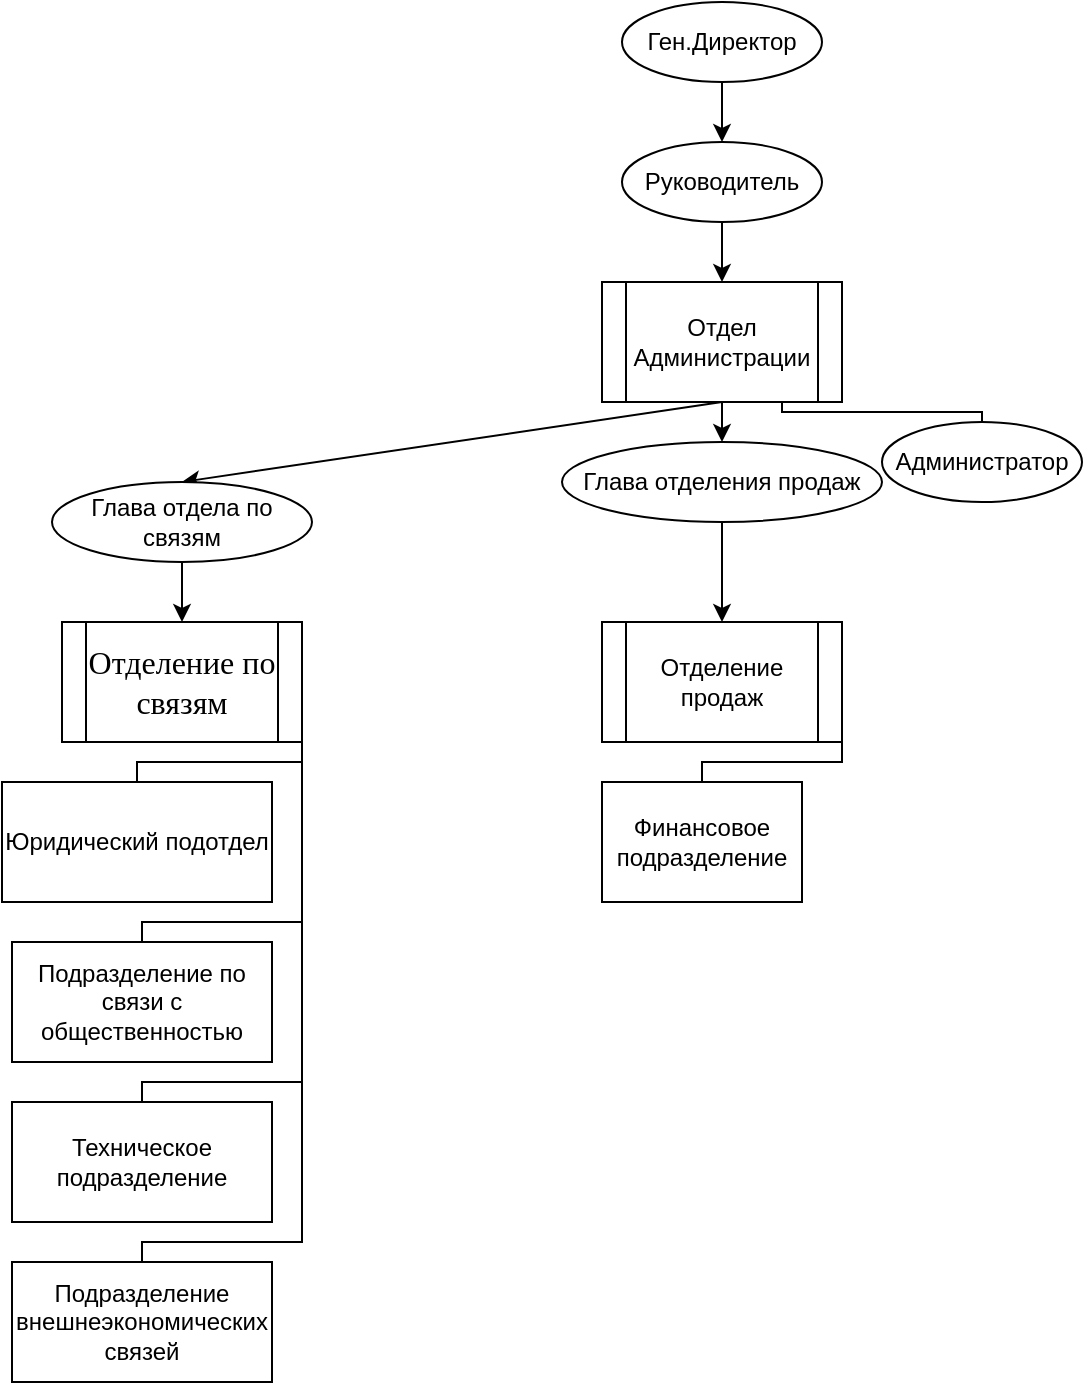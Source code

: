 <mxfile version="17.5.0" type="github">
  <diagram id="prtHgNgQTEPvFCAcTncT" name="Page-1">
    <mxGraphModel dx="2062" dy="1149" grid="1" gridSize="10" guides="1" tooltips="1" connect="1" arrows="1" fold="1" page="1" pageScale="1" pageWidth="827" pageHeight="1169" math="0" shadow="0">
      <root>
        <mxCell id="0" />
        <mxCell id="1" parent="0" />
        <mxCell id="g4tMTxfur85LVjZrd7F_-3" value="" style="endArrow=classic;html=1;rounded=0;entryX=0.5;entryY=0;entryDx=0;entryDy=0;exitX=0.5;exitY=1;exitDx=0;exitDy=0;" edge="1" parent="1" source="g4tMTxfur85LVjZrd7F_-17" target="g4tMTxfur85LVjZrd7F_-19">
          <mxGeometry width="50" height="50" relative="1" as="geometry">
            <mxPoint x="390" y="90" as="sourcePoint" />
            <mxPoint x="390" y="130" as="targetPoint" />
          </mxGeometry>
        </mxCell>
        <mxCell id="g4tMTxfur85LVjZrd7F_-6" value="Отдел Администрации" style="shape=process;whiteSpace=wrap;html=1;backgroundOutline=1;" vertex="1" parent="1">
          <mxGeometry x="330" y="230" width="120" height="60" as="geometry" />
        </mxCell>
        <mxCell id="g4tMTxfur85LVjZrd7F_-7" value="" style="endArrow=classic;html=1;rounded=0;exitX=0.5;exitY=1;exitDx=0;exitDy=0;entryX=0.5;entryY=0;entryDx=0;entryDy=0;" edge="1" parent="1" source="g4tMTxfur85LVjZrd7F_-19" target="g4tMTxfur85LVjZrd7F_-6">
          <mxGeometry width="50" height="50" relative="1" as="geometry">
            <mxPoint x="390" y="190" as="sourcePoint" />
            <mxPoint x="440" y="200" as="targetPoint" />
          </mxGeometry>
        </mxCell>
        <mxCell id="g4tMTxfur85LVjZrd7F_-9" value="" style="edgeStyle=elbowEdgeStyle;elbow=vertical;startArrow=none;endArrow=none;rounded=0;exitX=0.75;exitY=1;exitDx=0;exitDy=0;" edge="1" parent="1" source="g4tMTxfur85LVjZrd7F_-6">
          <mxGeometry relative="1" as="geometry">
            <mxPoint x="460" y="290" as="sourcePoint" />
            <mxPoint x="520" y="300" as="targetPoint" />
          </mxGeometry>
        </mxCell>
        <mxCell id="g4tMTxfur85LVjZrd7F_-10" value="Отделение продаж" style="shape=process;whiteSpace=wrap;html=1;backgroundOutline=1;" vertex="1" parent="1">
          <mxGeometry x="330" y="400" width="120" height="60" as="geometry" />
        </mxCell>
        <mxCell id="g4tMTxfur85LVjZrd7F_-11" value="" style="endArrow=classic;html=1;rounded=0;exitX=0.5;exitY=1;exitDx=0;exitDy=0;entryX=0.5;entryY=0;entryDx=0;entryDy=0;" edge="1" parent="1" source="g4tMTxfur85LVjZrd7F_-6" target="g4tMTxfur85LVjZrd7F_-23">
          <mxGeometry width="50" height="50" relative="1" as="geometry">
            <mxPoint x="370" y="380" as="sourcePoint" />
            <mxPoint x="420" y="330" as="targetPoint" />
          </mxGeometry>
        </mxCell>
        <mxCell id="g4tMTxfur85LVjZrd7F_-12" value="&lt;span style=&quot;font-size: 12pt ; font-family: &amp;#34;times new roman&amp;#34; , &amp;#34;serif&amp;#34; ; background: white&quot;&gt;Отделение по связям&lt;/span&gt;" style="shape=process;whiteSpace=wrap;html=1;backgroundOutline=1;" vertex="1" parent="1">
          <mxGeometry x="60" y="400" width="120" height="60" as="geometry" />
        </mxCell>
        <mxCell id="g4tMTxfur85LVjZrd7F_-13" value="" style="endArrow=classic;html=1;rounded=0;exitX=0.5;exitY=1;exitDx=0;exitDy=0;entryX=0.5;entryY=0;entryDx=0;entryDy=0;" edge="1" parent="1" source="g4tMTxfur85LVjZrd7F_-6" target="g4tMTxfur85LVjZrd7F_-21">
          <mxGeometry width="50" height="50" relative="1" as="geometry">
            <mxPoint x="330" y="390" as="sourcePoint" />
            <mxPoint x="380" y="340" as="targetPoint" />
          </mxGeometry>
        </mxCell>
        <mxCell id="g4tMTxfur85LVjZrd7F_-14" value="Юридический подотдел" style="whiteSpace=wrap;html=1;align=center;verticalAlign=middle;treeFolding=1;treeMoving=1;newEdgeStyle={&quot;edgeStyle&quot;:&quot;elbowEdgeStyle&quot;,&quot;startArrow&quot;:&quot;none&quot;,&quot;endArrow&quot;:&quot;none&quot;};" vertex="1" parent="1">
          <mxGeometry x="30" y="480" width="135" height="60" as="geometry" />
        </mxCell>
        <mxCell id="g4tMTxfur85LVjZrd7F_-15" value="" style="edgeStyle=elbowEdgeStyle;elbow=vertical;startArrow=none;endArrow=none;rounded=0;exitX=1;exitY=1;exitDx=0;exitDy=0;" edge="1" target="g4tMTxfur85LVjZrd7F_-14" parent="1" source="g4tMTxfur85LVjZrd7F_-12">
          <mxGeometry relative="1" as="geometry">
            <mxPoint x="80" y="500" as="sourcePoint" />
          </mxGeometry>
        </mxCell>
        <mxCell id="g4tMTxfur85LVjZrd7F_-16" value="Администратор" style="ellipse;whiteSpace=wrap;html=1;align=center;newEdgeStyle={&quot;edgeStyle&quot;:&quot;entityRelationEdgeStyle&quot;,&quot;startArrow&quot;:&quot;none&quot;,&quot;endArrow&quot;:&quot;none&quot;,&quot;segment&quot;:10,&quot;curved&quot;:1};treeFolding=1;treeMoving=1;" vertex="1" parent="1">
          <mxGeometry x="470" y="300" width="100" height="40" as="geometry" />
        </mxCell>
        <mxCell id="g4tMTxfur85LVjZrd7F_-17" value="Ген.Директор" style="ellipse;whiteSpace=wrap;html=1;align=center;newEdgeStyle={&quot;edgeStyle&quot;:&quot;entityRelationEdgeStyle&quot;,&quot;startArrow&quot;:&quot;none&quot;,&quot;endArrow&quot;:&quot;none&quot;,&quot;segment&quot;:10,&quot;curved&quot;:1};treeFolding=1;treeMoving=1;" vertex="1" parent="1">
          <mxGeometry x="340" y="90" width="100" height="40" as="geometry" />
        </mxCell>
        <mxCell id="g4tMTxfur85LVjZrd7F_-19" value="Руководитель" style="ellipse;whiteSpace=wrap;html=1;align=center;newEdgeStyle={&quot;edgeStyle&quot;:&quot;entityRelationEdgeStyle&quot;,&quot;startArrow&quot;:&quot;none&quot;,&quot;endArrow&quot;:&quot;none&quot;,&quot;segment&quot;:10,&quot;curved&quot;:1};treeFolding=1;treeMoving=1;" vertex="1" parent="1">
          <mxGeometry x="340" y="160" width="100" height="40" as="geometry" />
        </mxCell>
        <mxCell id="g4tMTxfur85LVjZrd7F_-21" value="Глава отдела по связям" style="ellipse;whiteSpace=wrap;html=1;align=center;newEdgeStyle={&quot;edgeStyle&quot;:&quot;entityRelationEdgeStyle&quot;,&quot;startArrow&quot;:&quot;none&quot;,&quot;endArrow&quot;:&quot;none&quot;,&quot;segment&quot;:10,&quot;curved&quot;:1};treeFolding=1;treeMoving=1;" vertex="1" parent="1">
          <mxGeometry x="55" y="330" width="130" height="40" as="geometry" />
        </mxCell>
        <mxCell id="g4tMTxfur85LVjZrd7F_-22" value="" style="endArrow=classic;html=1;rounded=0;exitX=0.5;exitY=1;exitDx=0;exitDy=0;entryX=0.5;entryY=0;entryDx=0;entryDy=0;" edge="1" parent="1" source="g4tMTxfur85LVjZrd7F_-21" target="g4tMTxfur85LVjZrd7F_-12">
          <mxGeometry width="50" height="50" relative="1" as="geometry">
            <mxPoint x="180" y="420" as="sourcePoint" />
            <mxPoint x="230" y="370" as="targetPoint" />
          </mxGeometry>
        </mxCell>
        <mxCell id="g4tMTxfur85LVjZrd7F_-23" value="Глава отделения продаж" style="ellipse;whiteSpace=wrap;html=1;align=center;newEdgeStyle={&quot;edgeStyle&quot;:&quot;entityRelationEdgeStyle&quot;,&quot;startArrow&quot;:&quot;none&quot;,&quot;endArrow&quot;:&quot;none&quot;,&quot;segment&quot;:10,&quot;curved&quot;:1};treeFolding=1;treeMoving=1;" vertex="1" parent="1">
          <mxGeometry x="310" y="310" width="160" height="40" as="geometry" />
        </mxCell>
        <mxCell id="g4tMTxfur85LVjZrd7F_-24" value="" style="endArrow=classic;html=1;rounded=0;exitX=0.5;exitY=1;exitDx=0;exitDy=0;entryX=0.5;entryY=0;entryDx=0;entryDy=0;" edge="1" parent="1" source="g4tMTxfur85LVjZrd7F_-23" target="g4tMTxfur85LVjZrd7F_-10">
          <mxGeometry width="50" height="50" relative="1" as="geometry">
            <mxPoint x="450" y="400" as="sourcePoint" />
            <mxPoint x="500" y="350" as="targetPoint" />
          </mxGeometry>
        </mxCell>
        <mxCell id="g4tMTxfur85LVjZrd7F_-25" value="Подразделение по связи с общественностью" style="whiteSpace=wrap;html=1;align=center;verticalAlign=middle;treeFolding=1;treeMoving=1;newEdgeStyle={&quot;edgeStyle&quot;:&quot;elbowEdgeStyle&quot;,&quot;startArrow&quot;:&quot;none&quot;,&quot;endArrow&quot;:&quot;none&quot;};" vertex="1" parent="1">
          <mxGeometry x="35" y="560" width="130" height="60" as="geometry" />
        </mxCell>
        <mxCell id="g4tMTxfur85LVjZrd7F_-26" value="" style="edgeStyle=elbowEdgeStyle;elbow=vertical;startArrow=none;endArrow=none;rounded=0;entryX=0.5;entryY=0;entryDx=0;entryDy=0;" edge="1" target="g4tMTxfur85LVjZrd7F_-25" parent="1">
          <mxGeometry relative="1" as="geometry">
            <mxPoint x="180" y="470" as="sourcePoint" />
            <Array as="points">
              <mxPoint x="140" y="550" />
              <mxPoint x="140" y="560" />
            </Array>
          </mxGeometry>
        </mxCell>
        <mxCell id="g4tMTxfur85LVjZrd7F_-27" value="Техническое подразделение" style="whiteSpace=wrap;html=1;align=center;verticalAlign=middle;treeFolding=1;treeMoving=1;newEdgeStyle={&quot;edgeStyle&quot;:&quot;elbowEdgeStyle&quot;,&quot;startArrow&quot;:&quot;none&quot;,&quot;endArrow&quot;:&quot;none&quot;};" vertex="1" parent="1">
          <mxGeometry x="35" y="640" width="130" height="60" as="geometry" />
        </mxCell>
        <mxCell id="g4tMTxfur85LVjZrd7F_-28" value="" style="edgeStyle=elbowEdgeStyle;elbow=vertical;startArrow=none;endArrow=none;rounded=0;entryX=0.5;entryY=0;entryDx=0;entryDy=0;" edge="1" target="g4tMTxfur85LVjZrd7F_-27" parent="1">
          <mxGeometry relative="1" as="geometry">
            <mxPoint x="180" y="540" as="sourcePoint" />
            <Array as="points">
              <mxPoint x="150" y="630" />
              <mxPoint x="140" y="640" />
            </Array>
          </mxGeometry>
        </mxCell>
        <mxCell id="g4tMTxfur85LVjZrd7F_-31" value="Финансовое подразделение" style="whiteSpace=wrap;html=1;align=center;verticalAlign=middle;treeFolding=1;treeMoving=1;newEdgeStyle={&quot;edgeStyle&quot;:&quot;elbowEdgeStyle&quot;,&quot;startArrow&quot;:&quot;none&quot;,&quot;endArrow&quot;:&quot;none&quot;};" vertex="1" parent="1">
          <mxGeometry x="330" y="480" width="100" height="60" as="geometry" />
        </mxCell>
        <mxCell id="g4tMTxfur85LVjZrd7F_-32" value="" style="edgeStyle=elbowEdgeStyle;elbow=vertical;startArrow=none;endArrow=none;rounded=0;exitX=1;exitY=1;exitDx=0;exitDy=0;entryX=0.5;entryY=0;entryDx=0;entryDy=0;" edge="1" parent="1" source="g4tMTxfur85LVjZrd7F_-10">
          <mxGeometry relative="1" as="geometry">
            <mxPoint x="460" y="400" as="sourcePoint" />
            <mxPoint x="380" y="480" as="targetPoint" />
            <Array as="points">
              <mxPoint x="410" y="470" />
            </Array>
          </mxGeometry>
        </mxCell>
        <mxCell id="g4tMTxfur85LVjZrd7F_-33" value="Подразделение внешнеэкономических связей" style="whiteSpace=wrap;html=1;align=center;verticalAlign=middle;treeFolding=1;treeMoving=1;newEdgeStyle={&quot;edgeStyle&quot;:&quot;elbowEdgeStyle&quot;,&quot;startArrow&quot;:&quot;none&quot;,&quot;endArrow&quot;:&quot;none&quot;};" vertex="1" parent="1">
          <mxGeometry x="35" y="720" width="130" height="60" as="geometry" />
        </mxCell>
        <mxCell id="g4tMTxfur85LVjZrd7F_-34" value="" style="edgeStyle=elbowEdgeStyle;elbow=vertical;startArrow=none;endArrow=none;rounded=0;entryX=0.5;entryY=0;entryDx=0;entryDy=0;" edge="1" target="g4tMTxfur85LVjZrd7F_-33" parent="1">
          <mxGeometry relative="1" as="geometry">
            <mxPoint x="180" y="630" as="sourcePoint" />
            <Array as="points">
              <mxPoint x="150" y="710" />
              <mxPoint x="150" y="790" />
              <mxPoint x="140" y="800" />
            </Array>
          </mxGeometry>
        </mxCell>
      </root>
    </mxGraphModel>
  </diagram>
</mxfile>

